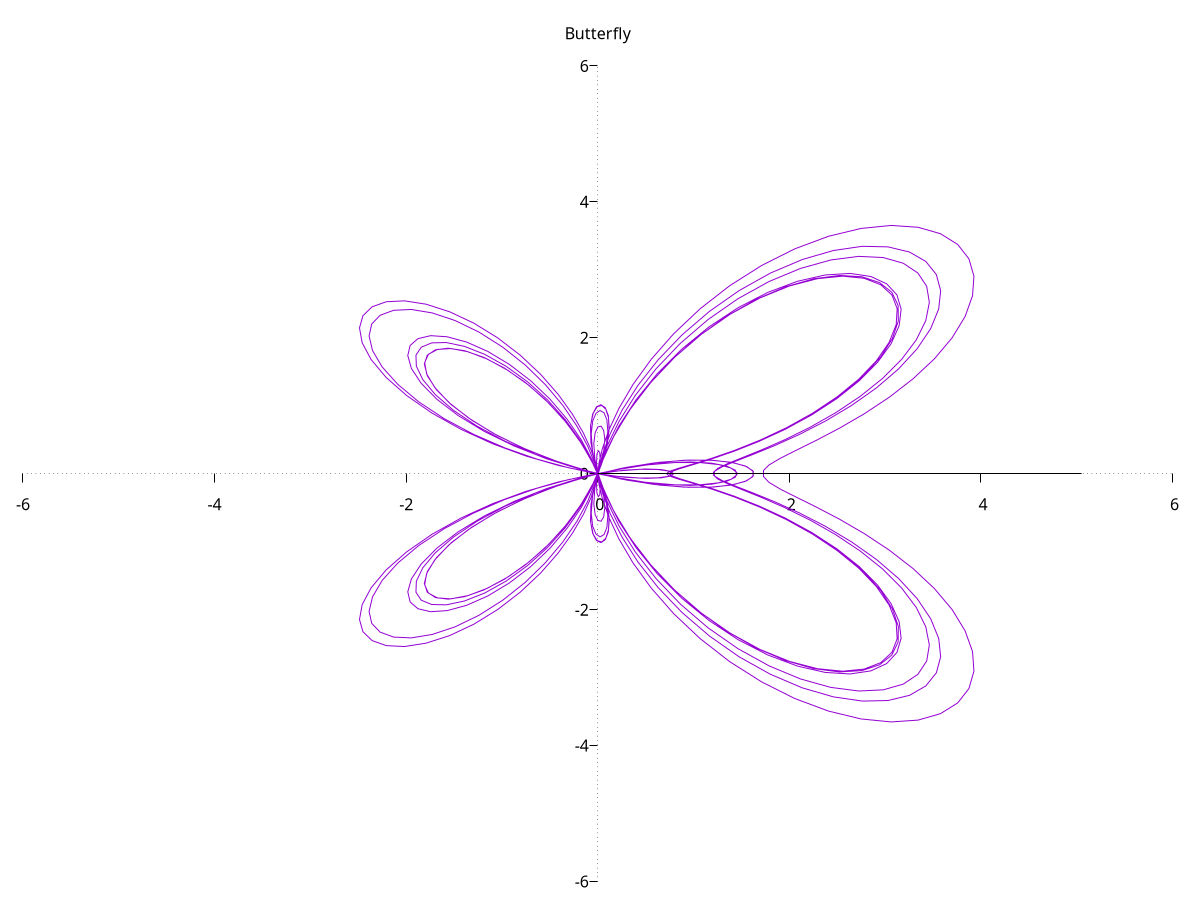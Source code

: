 #!/usr/bin/gnuplot -persist
# set terminal pngcairo  transparent enhanced font "arial,10" fontscale 1.0 size 600, 400 
# set output 'polar.8.png'
set clip points
unset border
set dummy t, y
set raxis
set key fixed right top vertical Right noreverse enhanced autotitle box lt black linewidth 1.000 dashtype solid
unset key
set polar
set samples 800, 800
set style data lines
set xzeroaxis
set yzeroaxis
set zzeroaxis
set xtics axis in scale 1,0.5 nomirror norotate  autojustify
set ytics axis in scale 1,0.5 nomirror norotate  autojustify
unset rtics
set title "Butterfly" 
set trange [ 0.00000 : 37.6991 ] noreverse nowriteback
set xrange [ * : * ] noreverse writeback
set x2range [ * : * ] noreverse writeback
set yrange [ * : * ] noreverse writeback
set y2range [ * : * ] noreverse writeback
set zrange [ * : * ] noreverse writeback
set cbrange [ * : * ] noreverse writeback
set rrange [ * : * ] noreverse writeback
set colorbox vertical origin screen 0.9, 0.2 size screen 0.05, 0.6 front  noinvert bdefault
butterfly(x)=exp(cos(x))-2*cos(4*x)+sin(x/12)**5
NO_ANIMATION = 1
plot butterfly(t)
